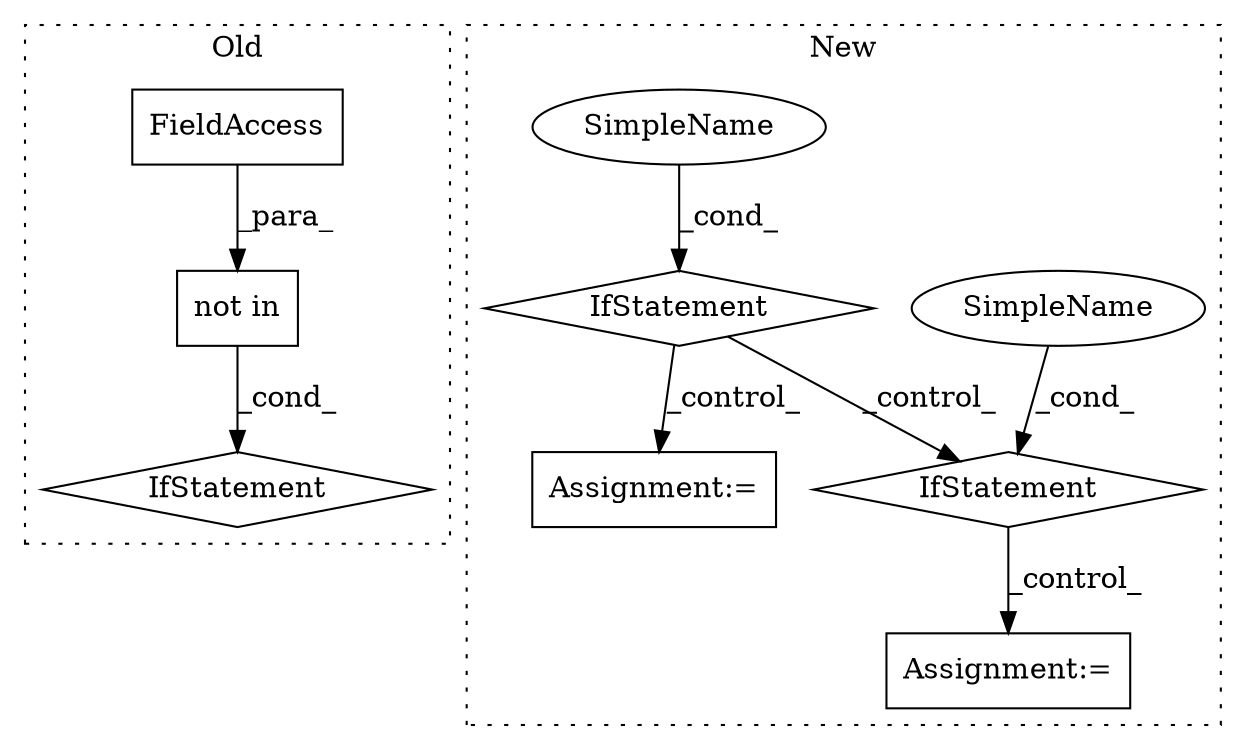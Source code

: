 digraph G {
subgraph cluster0 {
1 [label="not in" a="108" s="2615" l="33" shape="box"];
3 [label="IfStatement" a="25" s="2607,2648" l="8,2" shape="diamond"];
9 [label="FieldAccess" a="22" s="2635" l="13" shape="box"];
label = "Old";
style="dotted";
}
subgraph cluster1 {
2 [label="IfStatement" a="25" s="654,702" l="8,2" shape="diamond"];
4 [label="Assignment:=" a="7" s="721" l="1" shape="box"];
5 [label="SimpleName" a="42" s="" l="" shape="ellipse"];
6 [label="SimpleName" a="42" s="" l="" shape="ellipse"];
7 [label="IfStatement" a="25" s="548,600" l="8,2" shape="diamond"];
8 [label="Assignment:=" a="7" s="619" l="1" shape="box"];
label = "New";
style="dotted";
}
1 -> 3 [label="_cond_"];
2 -> 4 [label="_control_"];
5 -> 2 [label="_cond_"];
6 -> 7 [label="_cond_"];
7 -> 8 [label="_control_"];
7 -> 2 [label="_control_"];
9 -> 1 [label="_para_"];
}